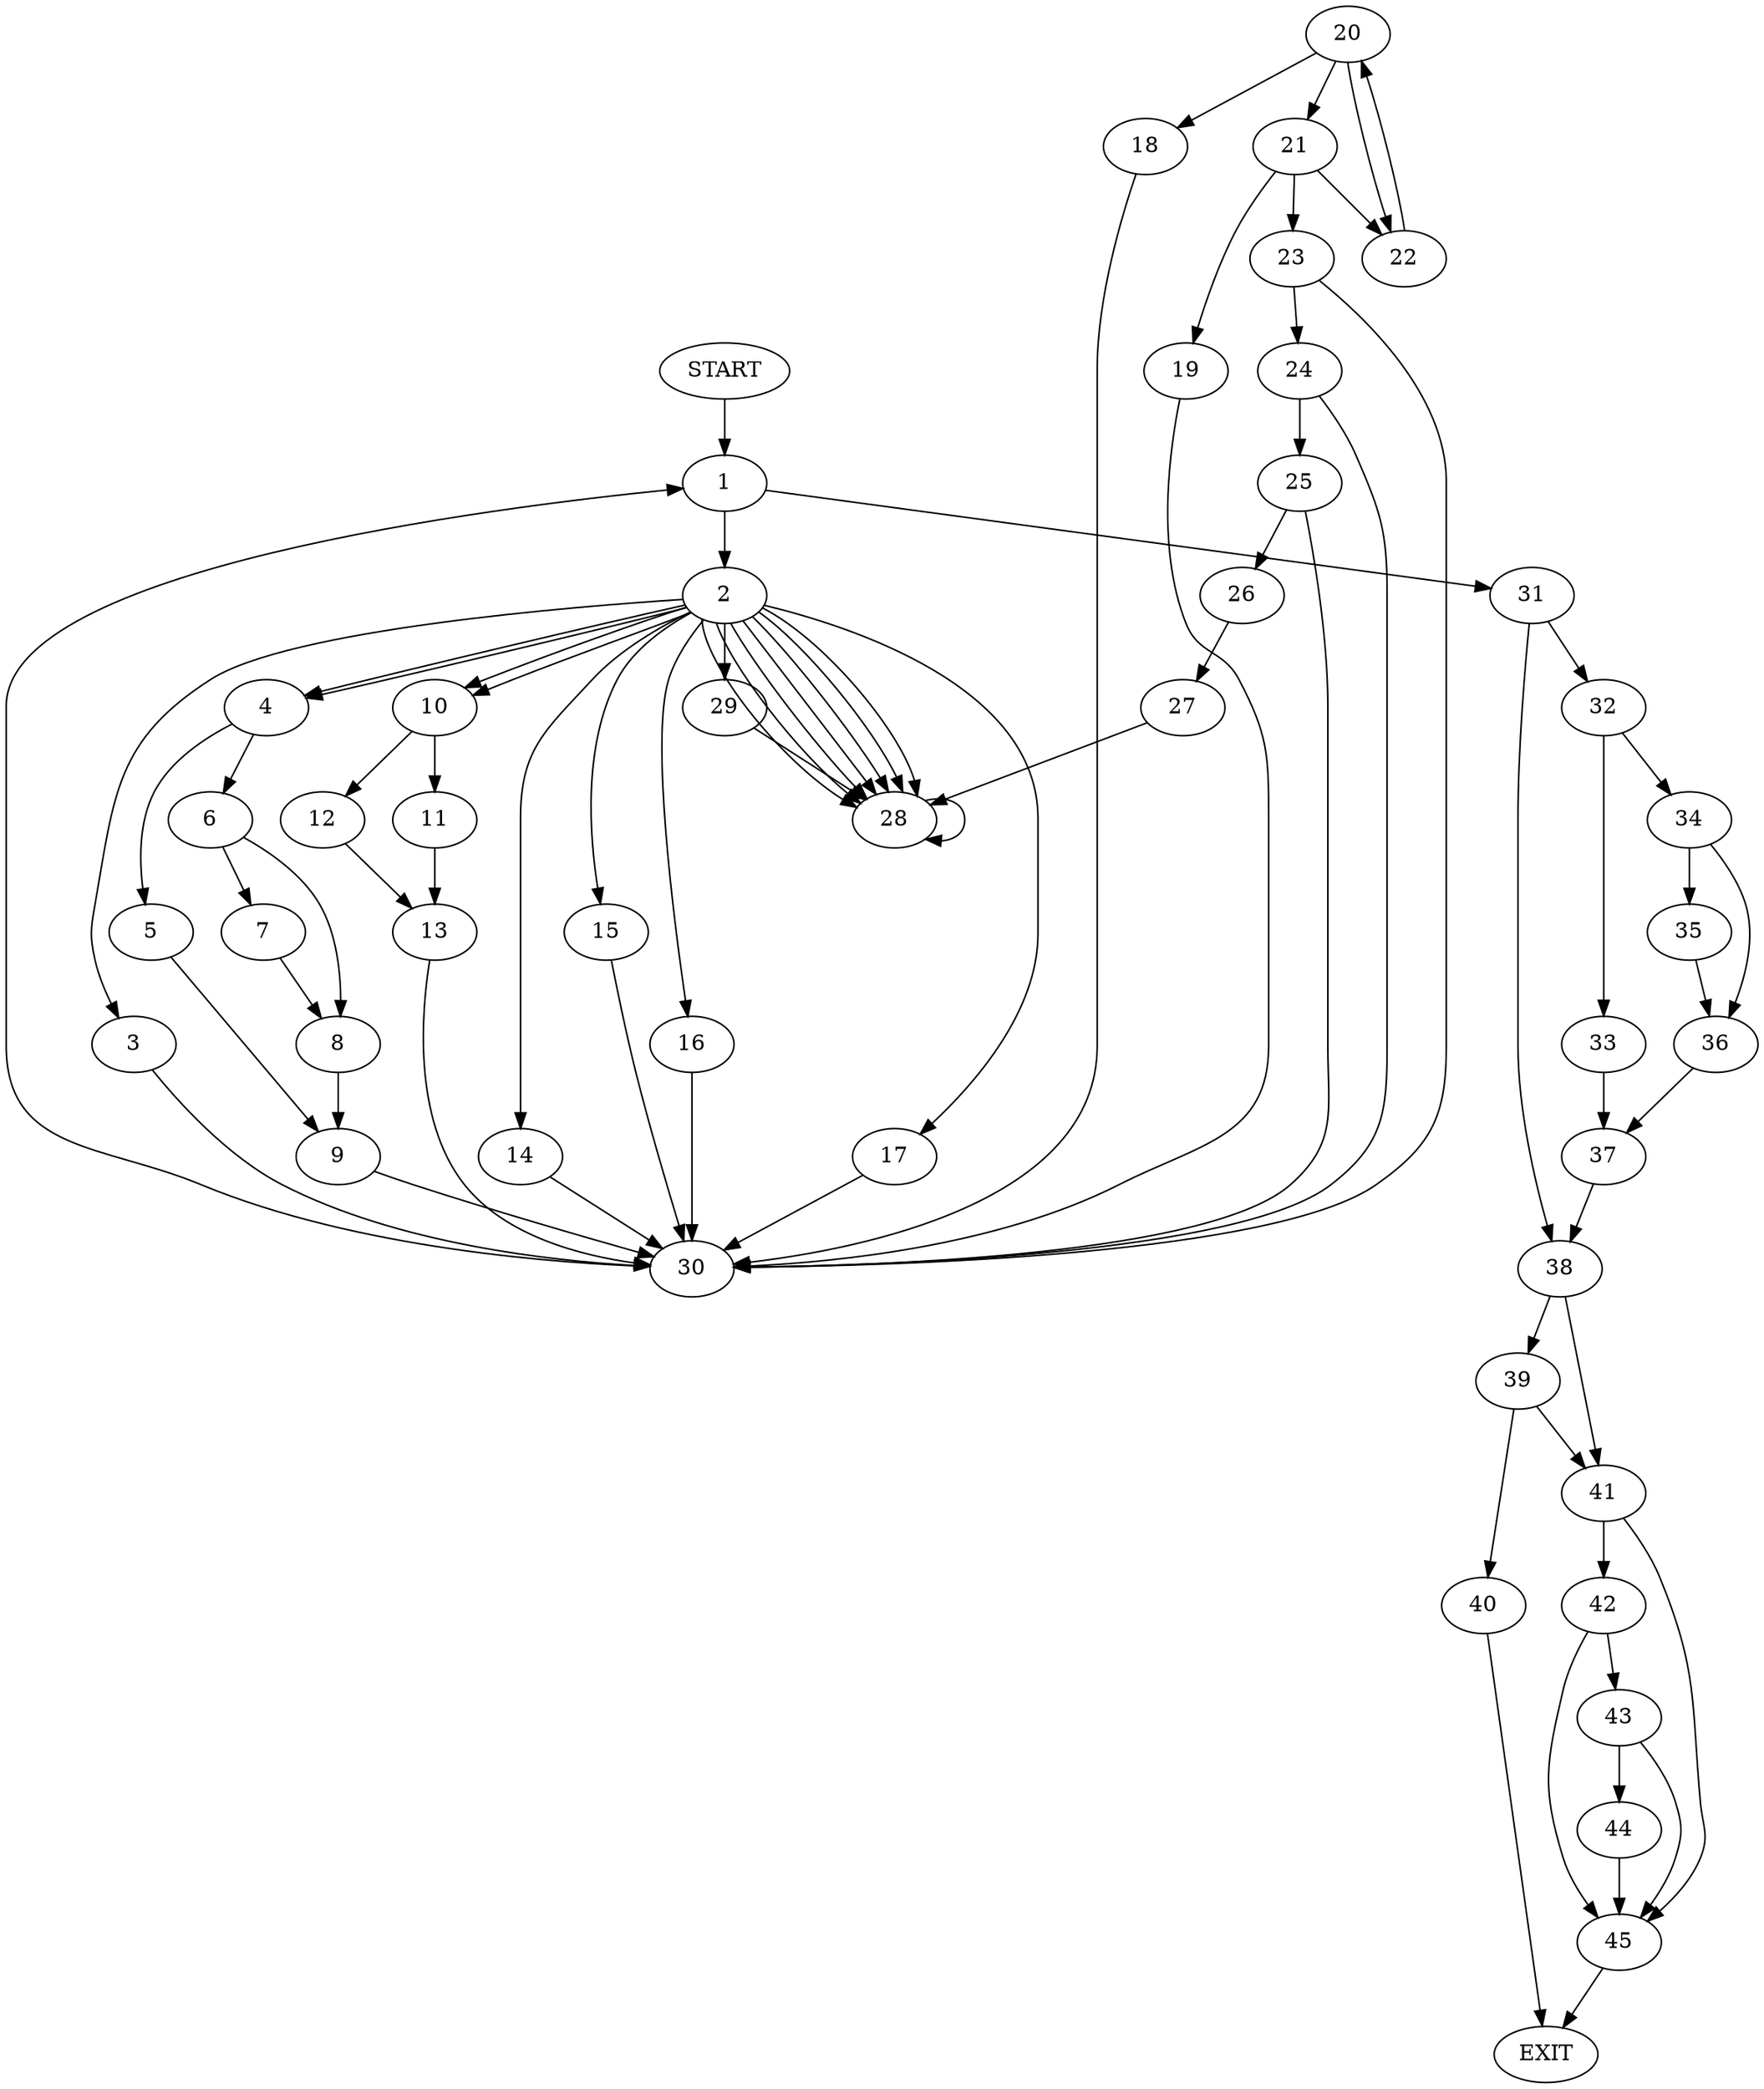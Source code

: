 digraph { 
0 [label="START"];
1;
2;
3;
4;
5;
6;
7;
8;
9;
10;
11;
12;
13;
14;
15;
16;
17;
18;
19;
20;
21;
22;
23;
24;
25;
26;
27;
28;
29;
30;
31;
32;
33;
34;
35;
36;
37;
38;
39;
40;
41;
42;
43;
44;
45;
46[label="EXIT"];
0 -> 1;
1 -> 2;
1 -> 31;
2 -> 29;
2 -> 3;
2:s2 -> 4;
2:s3 -> 4;
2:s4 -> 10;
2:s5 -> 10;
2:s6 -> 14;
2:s7 -> 15;
2:s8 -> 16;
2:s9 -> 17;
20 -> 18;
21 -> 19;
22 -> 20;
23 -> 24;
24 -> 25;
25 -> 26;
26 -> 27;
27 -> 28;
28 -> 28;
29 -> 28;
2:s20 -> 28;
2:s21 -> 28;
2:s22 -> 28;
2:s23 -> 28;
2:s24 -> 28;
2:s25 -> 28;
2:s26 -> 28;
3 -> 30;
4 -> 5;
4 -> 6;
5 -> 9;
6 -> 7;
6 -> 8;
7 -> 8;
8 -> 9;
9 -> 30;
10 -> 11;
10 -> 12;
11 -> 13;
12 -> 13;
13 -> 30;
14 -> 30;
15 -> 30;
16 -> 30;
17 -> 30;
18 -> 30;
19 -> 30;
20 -> 21;
20 -> 22;
21 -> 23;
21 -> 22;
23 -> 30;
24 -> 30;
25 -> 30;
30 -> 1;
31 -> 32;
31 -> 38;
32 -> 34;
32 -> 33;
33 -> 37;
34 -> 35;
34 -> 36;
35 -> 36;
36 -> 37;
37 -> 38;
38 -> 39;
38 -> 41;
39 -> 41;
39 -> 40;
40 -> 46;
41 -> 42;
41 -> 45;
42 -> 43;
42 -> 45;
43 -> 44;
43 -> 45;
44 -> 45;
45 -> 46;
}